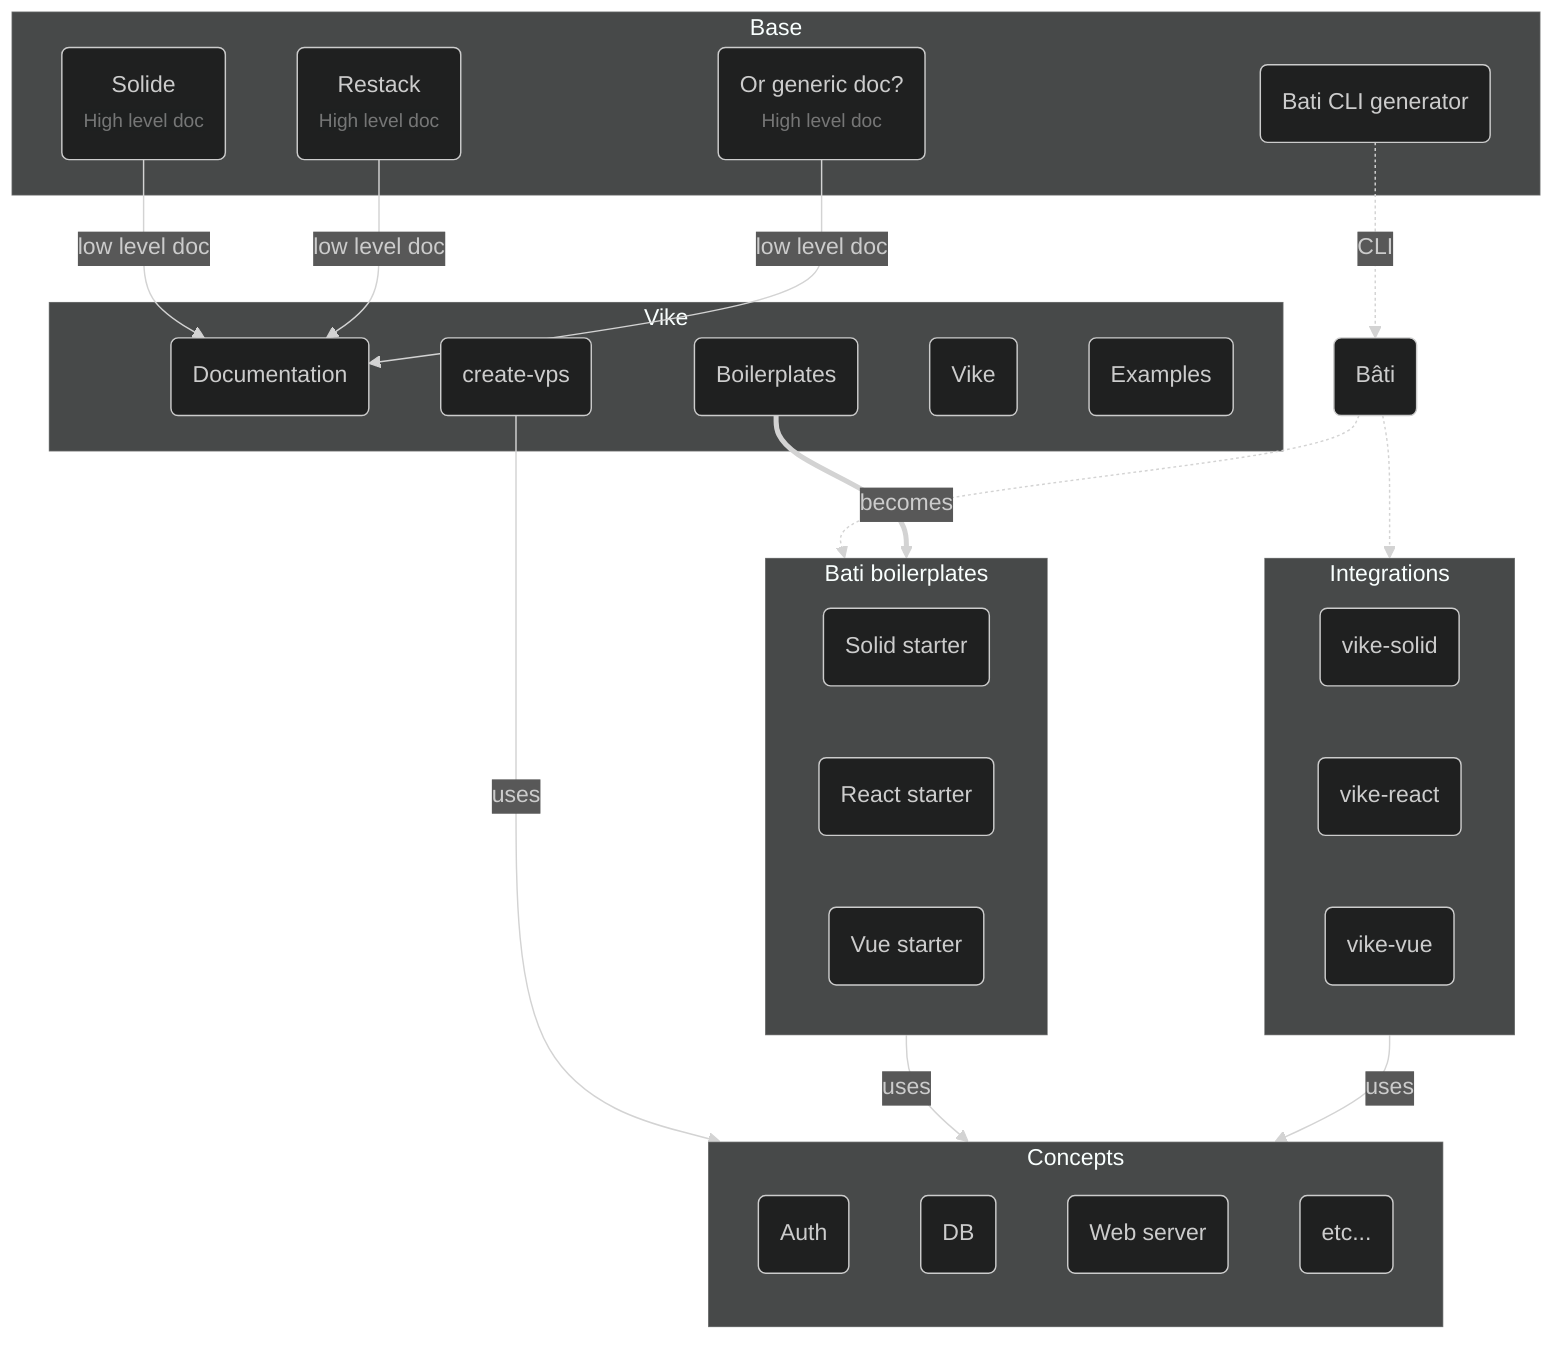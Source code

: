 %%{
  init: {
    "theme": "dark"
  }
}%%

flowchart TB
    Base_Solide -- low level doc --> Vike_doc
    Base_Restack -- low level doc --> Vike_doc
    Base_generic -- low level doc --> Vike_doc
    Base_bati_CLI -. CLI .-> Bati
    Bati -.-> Boilerplates
    Bati -.-> Integrations
    Vike_boilerplates == becomes ==> Boilerplates
    Vike_create -- uses --> Concepts
    Boilerplates -- uses --> Concepts
    Integrations -- uses --> Concepts

    Bati("Bâti")

    subgraph Base
        Base_bati_CLI("
            Bati CLI generator
        ")
        Base_Solide("
            Solide
            <small style='opacity: 0.5'>High level doc</small>
        ")
        Base_Restack("
            Restack
            <small style='opacity: 0.5'>High level doc</small>
        ")
        Base_generic("
            Or generic doc?
            <small style='opacity: 0.5'>High level doc</small>
        ")
    end

    subgraph Vike
        Vike_lib("Vike")
        Vike_boilerplates("Boilerplates")
        Vike_doc("Documentation")
        Vike_create("create-vps")
        Vike_examples("Examples")
    end

    subgraph Integrations
        Starters_solid("vike-solid")
        Starters_react("vike-react")
        Starters_vue("vike-vue")
    end

    subgraph Boilerplates["Bati boilerplates"]
        Boilerplates_solid("Solid starter")
        Boilerplates_react("React starter")
        Boilerplates_vue("Vue starter")
    end

    subgraph Concepts
        direction TB
        Concepts_auth("Auth")
        Concepts_db("DB")
        Concepts_web("Web server")
        Concepts_etc("etc...")
    end